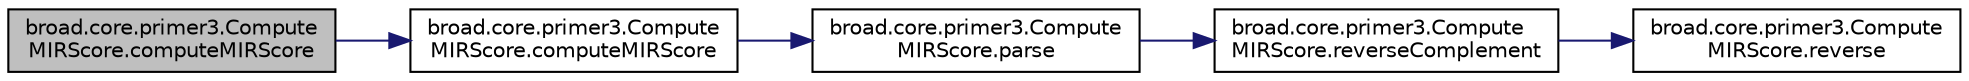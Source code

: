 digraph "broad.core.primer3.ComputeMIRScore.computeMIRScore"
{
  edge [fontname="Helvetica",fontsize="10",labelfontname="Helvetica",labelfontsize="10"];
  node [fontname="Helvetica",fontsize="10",shape=record];
  rankdir="LR";
  Node1 [label="broad.core.primer3.Compute\lMIRScore.computeMIRScore",height=0.2,width=0.4,color="black", fillcolor="grey75", style="filled" fontcolor="black"];
  Node1 -> Node2 [color="midnightblue",fontsize="10",style="solid"];
  Node2 [label="broad.core.primer3.Compute\lMIRScore.computeMIRScore",height=0.2,width=0.4,color="black", fillcolor="white", style="filled",URL="$classbroad_1_1core_1_1primer3_1_1_compute_m_i_r_score.html#af05e599f26cbdc0faed1fa397f5c4f3e"];
  Node2 -> Node3 [color="midnightblue",fontsize="10",style="solid"];
  Node3 [label="broad.core.primer3.Compute\lMIRScore.parse",height=0.2,width=0.4,color="black", fillcolor="white", style="filled",URL="$classbroad_1_1core_1_1primer3_1_1_compute_m_i_r_score.html#af2cbf3d25666e5fce194a757170dc04f"];
  Node3 -> Node4 [color="midnightblue",fontsize="10",style="solid"];
  Node4 [label="broad.core.primer3.Compute\lMIRScore.reverseComplement",height=0.2,width=0.4,color="black", fillcolor="white", style="filled",URL="$classbroad_1_1core_1_1primer3_1_1_compute_m_i_r_score.html#a4c372f97a1dde4c69af88a14a4da43c7"];
  Node4 -> Node5 [color="midnightblue",fontsize="10",style="solid"];
  Node5 [label="broad.core.primer3.Compute\lMIRScore.reverse",height=0.2,width=0.4,color="black", fillcolor="white", style="filled",URL="$classbroad_1_1core_1_1primer3_1_1_compute_m_i_r_score.html#aab8bf3ea130ca930aa07e0a7cb1fbbf9"];
}
